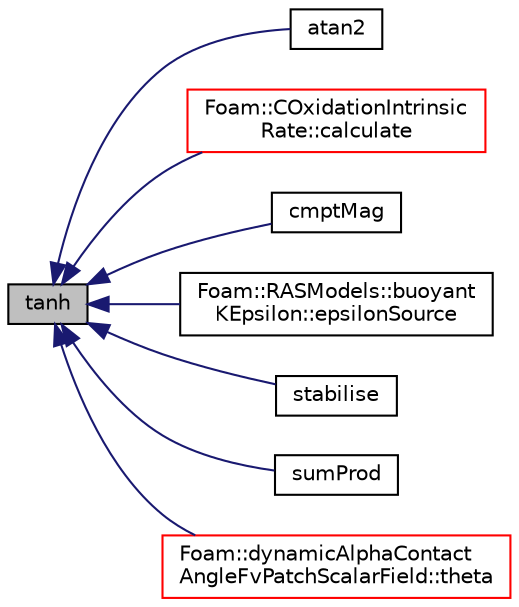 digraph "tanh"
{
  bgcolor="transparent";
  edge [fontname="Helvetica",fontsize="10",labelfontname="Helvetica",labelfontsize="10"];
  node [fontname="Helvetica",fontsize="10",shape=record];
  rankdir="LR";
  Node1 [label="tanh",height=0.2,width=0.4,color="black", fillcolor="grey75", style="filled", fontcolor="black"];
  Node1 -> Node2 [dir="back",color="midnightblue",fontsize="10",style="solid",fontname="Helvetica"];
  Node2 [label="atan2",height=0.2,width=0.4,color="black",URL="$a10909.html#ac4f658d3f23292db85ec6b618e5976e0"];
  Node1 -> Node3 [dir="back",color="midnightblue",fontsize="10",style="solid",fontname="Helvetica"];
  Node3 [label="Foam::COxidationIntrinsic\lRate::calculate",height=0.2,width=0.4,color="red",URL="$a00429.html#ac3abbf197ea5002110eb4bc9cc7cee7f",tooltip="Update surface reactions. "];
  Node1 -> Node4 [dir="back",color="midnightblue",fontsize="10",style="solid",fontname="Helvetica"];
  Node4 [label="cmptMag",height=0.2,width=0.4,color="black",URL="$a10909.html#a2b5bed0675a2a1c054a011f1ff5d73e8"];
  Node1 -> Node5 [dir="back",color="midnightblue",fontsize="10",style="solid",fontname="Helvetica"];
  Node5 [label="Foam::RASModels::buoyant\lKEpsilon::epsilonSource",height=0.2,width=0.4,color="black",URL="$a00167.html#a735aae63c00c42eb78545a9a53aca979"];
  Node1 -> Node6 [dir="back",color="midnightblue",fontsize="10",style="solid",fontname="Helvetica"];
  Node6 [label="stabilise",height=0.2,width=0.4,color="black",URL="$a10909.html#a5256ed0d7ec24b1876ba90c6ff1f8727"];
  Node1 -> Node7 [dir="back",color="midnightblue",fontsize="10",style="solid",fontname="Helvetica"];
  Node7 [label="sumProd",height=0.2,width=0.4,color="black",URL="$a10909.html#a5b480f6156c25bef4de87d86094e87ea"];
  Node1 -> Node8 [dir="back",color="midnightblue",fontsize="10",style="solid",fontname="Helvetica"];
  Node8 [label="Foam::dynamicAlphaContact\lAngleFvPatchScalarField::theta",height=0.2,width=0.4,color="red",URL="$a00602.html#ad6f790c5de1521e77c477ad3794ee1b6",tooltip="Evaluate and return dynamic contact-angle. "];
}
